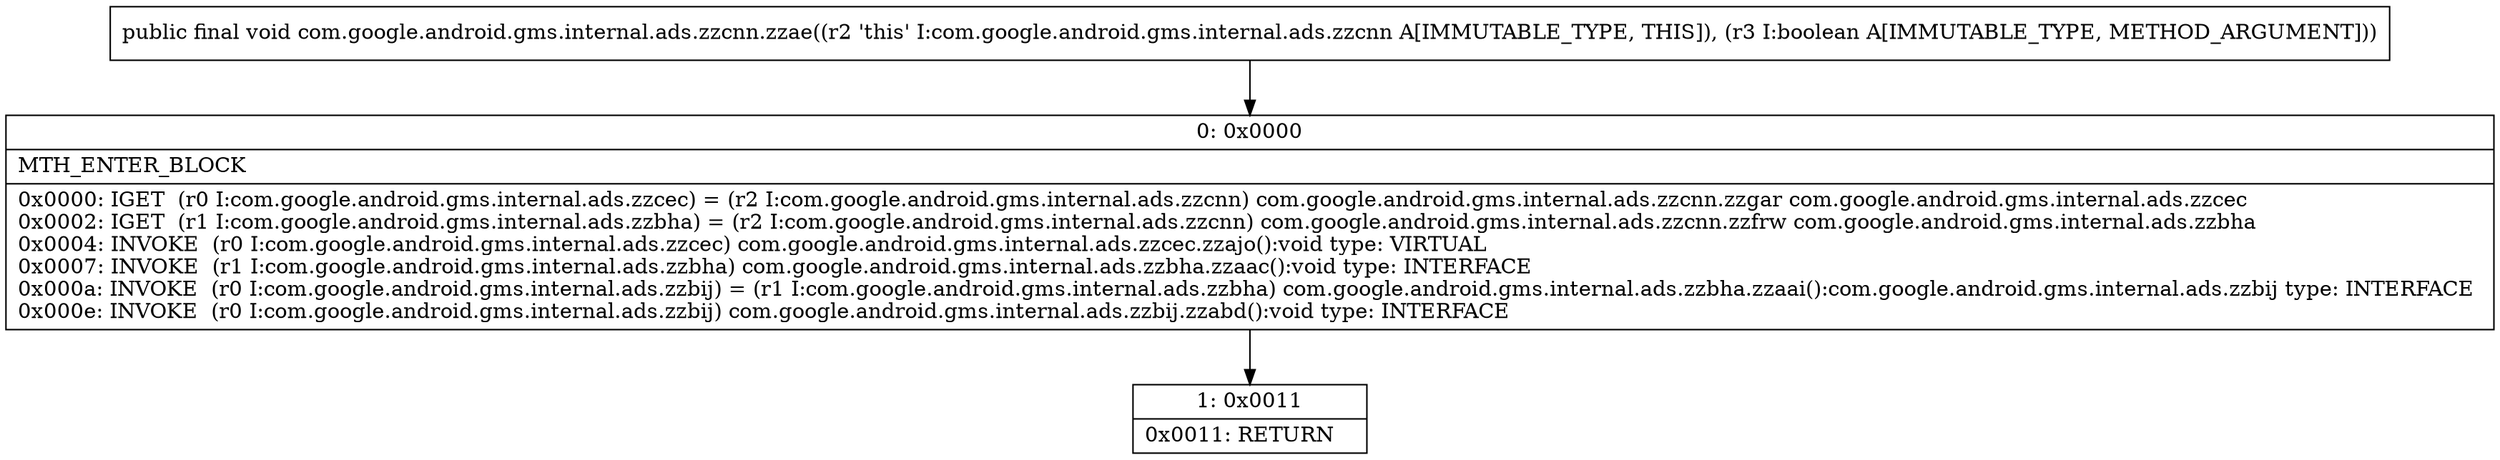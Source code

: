 digraph "CFG forcom.google.android.gms.internal.ads.zzcnn.zzae(Z)V" {
Node_0 [shape=record,label="{0\:\ 0x0000|MTH_ENTER_BLOCK\l|0x0000: IGET  (r0 I:com.google.android.gms.internal.ads.zzcec) = (r2 I:com.google.android.gms.internal.ads.zzcnn) com.google.android.gms.internal.ads.zzcnn.zzgar com.google.android.gms.internal.ads.zzcec \l0x0002: IGET  (r1 I:com.google.android.gms.internal.ads.zzbha) = (r2 I:com.google.android.gms.internal.ads.zzcnn) com.google.android.gms.internal.ads.zzcnn.zzfrw com.google.android.gms.internal.ads.zzbha \l0x0004: INVOKE  (r0 I:com.google.android.gms.internal.ads.zzcec) com.google.android.gms.internal.ads.zzcec.zzajo():void type: VIRTUAL \l0x0007: INVOKE  (r1 I:com.google.android.gms.internal.ads.zzbha) com.google.android.gms.internal.ads.zzbha.zzaac():void type: INTERFACE \l0x000a: INVOKE  (r0 I:com.google.android.gms.internal.ads.zzbij) = (r1 I:com.google.android.gms.internal.ads.zzbha) com.google.android.gms.internal.ads.zzbha.zzaai():com.google.android.gms.internal.ads.zzbij type: INTERFACE \l0x000e: INVOKE  (r0 I:com.google.android.gms.internal.ads.zzbij) com.google.android.gms.internal.ads.zzbij.zzabd():void type: INTERFACE \l}"];
Node_1 [shape=record,label="{1\:\ 0x0011|0x0011: RETURN   \l}"];
MethodNode[shape=record,label="{public final void com.google.android.gms.internal.ads.zzcnn.zzae((r2 'this' I:com.google.android.gms.internal.ads.zzcnn A[IMMUTABLE_TYPE, THIS]), (r3 I:boolean A[IMMUTABLE_TYPE, METHOD_ARGUMENT])) }"];
MethodNode -> Node_0;
Node_0 -> Node_1;
}

